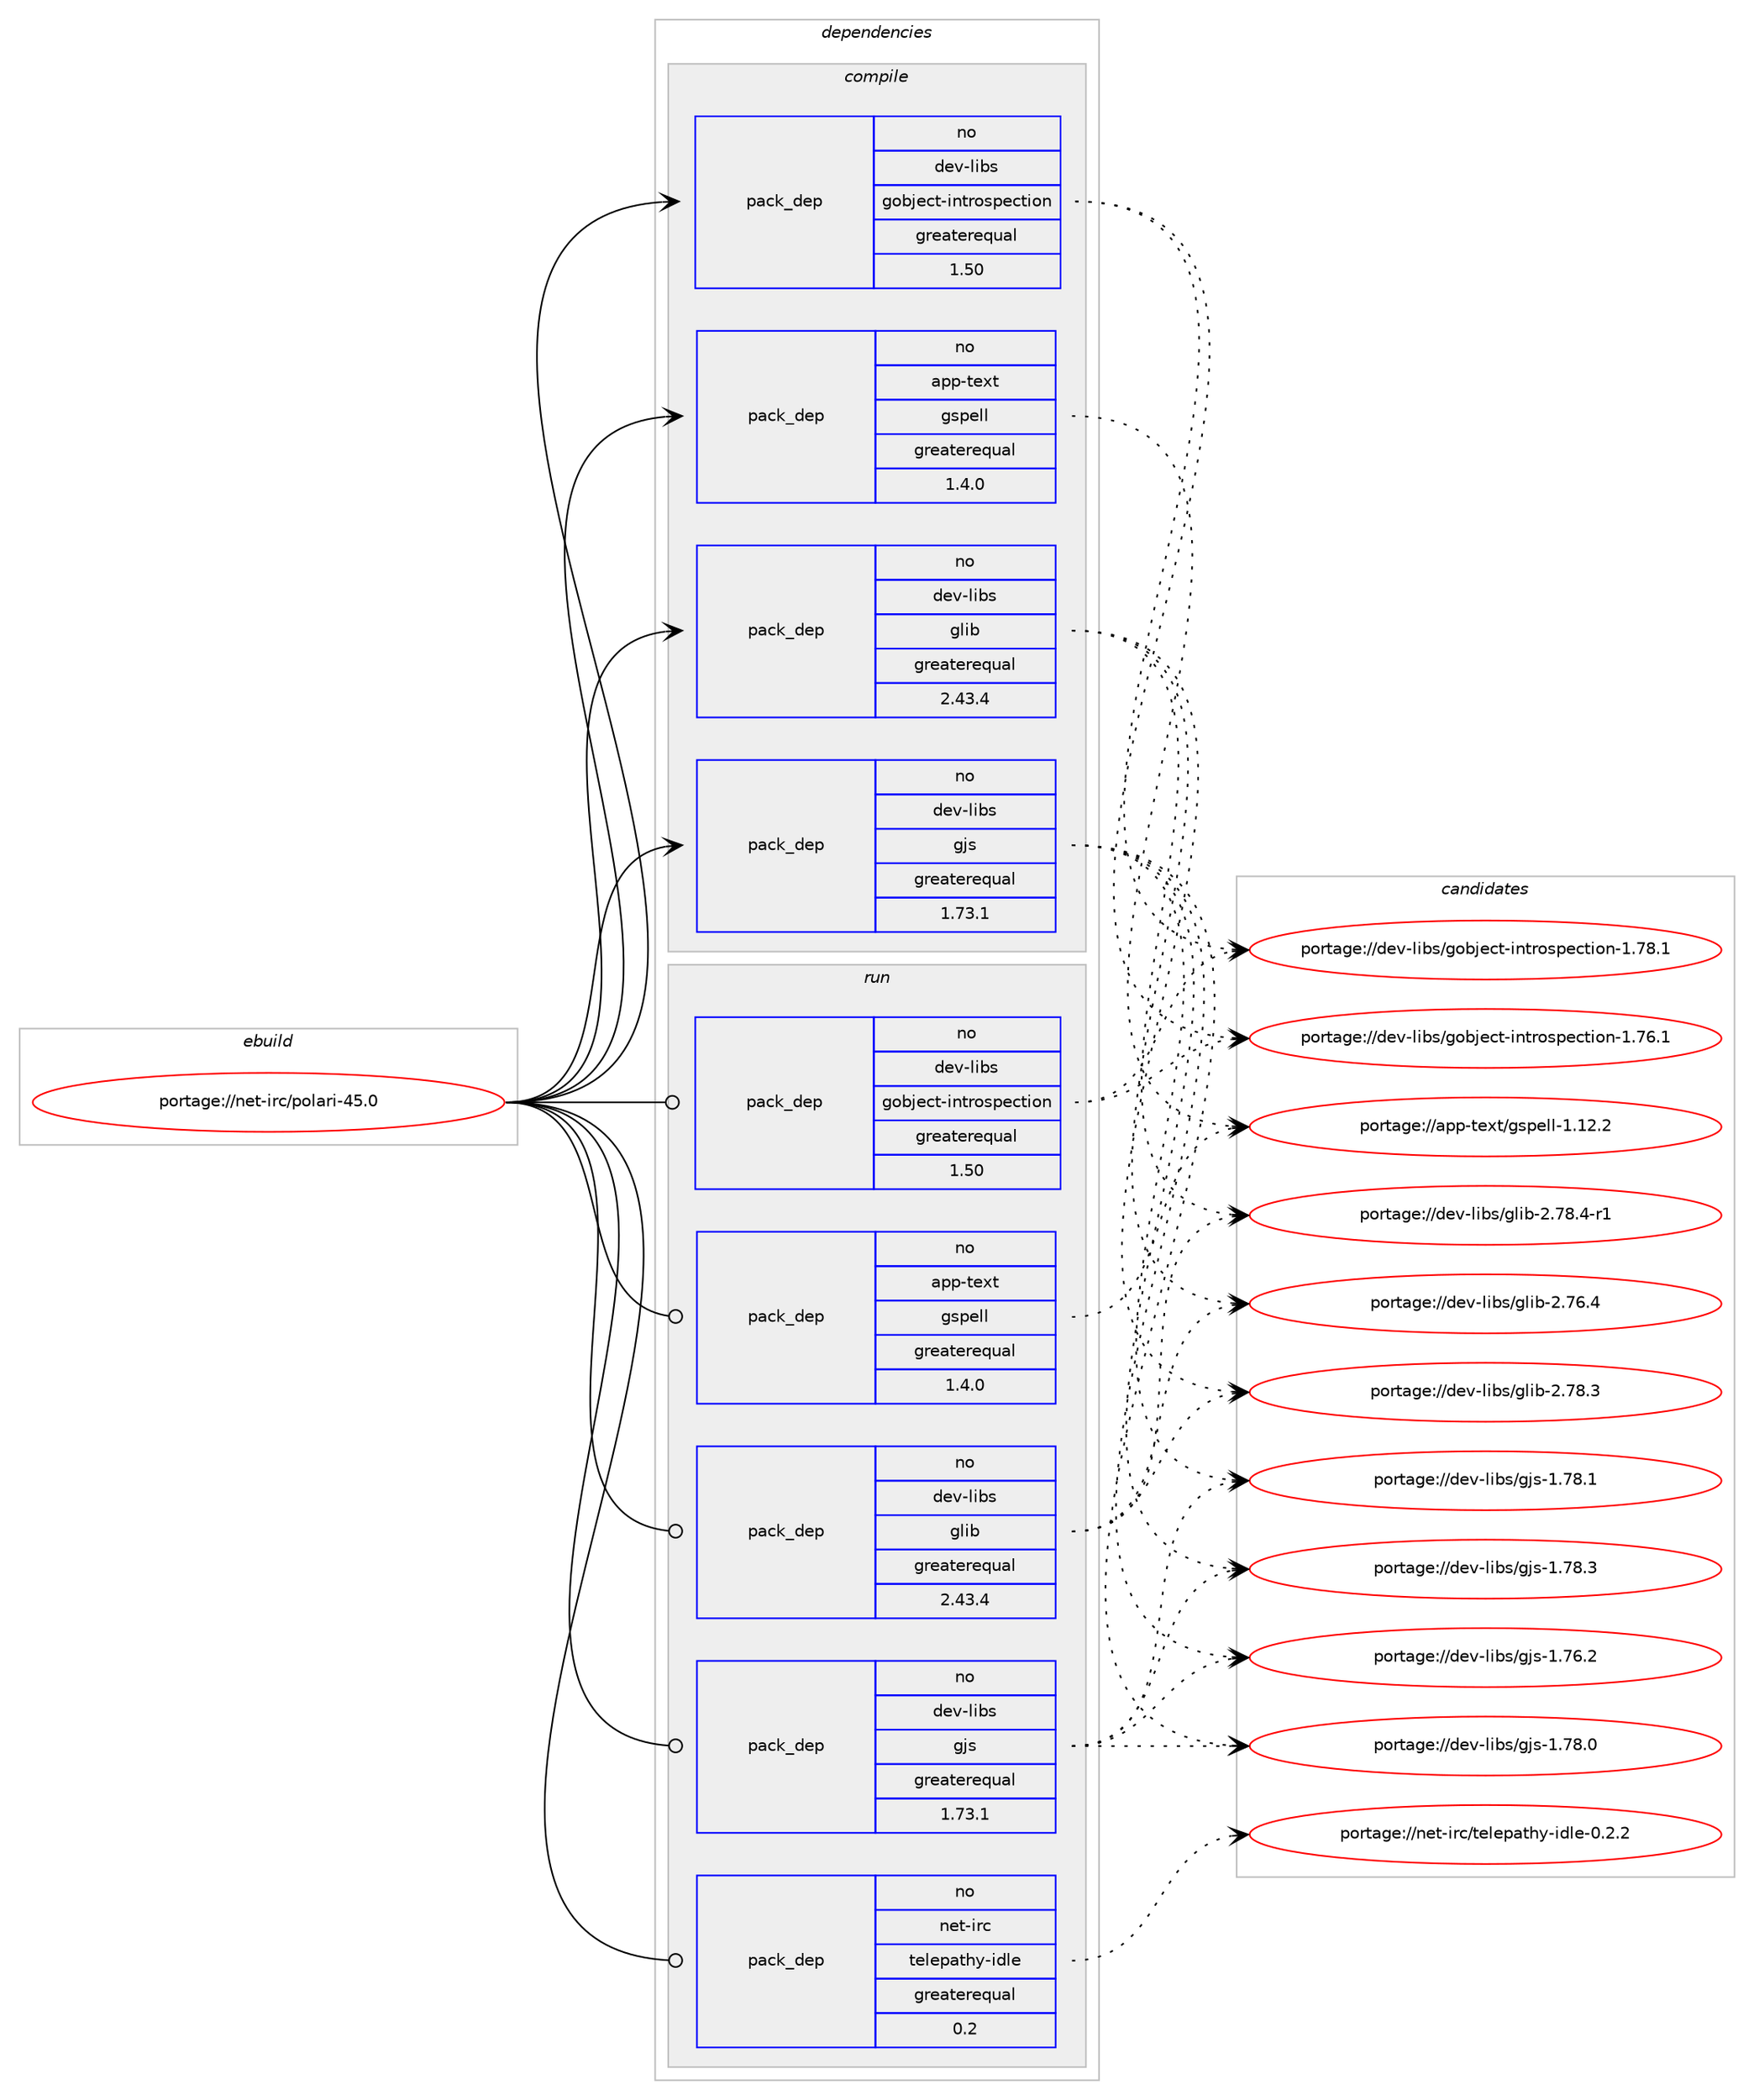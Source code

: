 digraph prolog {

# *************
# Graph options
# *************

newrank=true;
concentrate=true;
compound=true;
graph [rankdir=LR,fontname=Helvetica,fontsize=10,ranksep=1.5];#, ranksep=2.5, nodesep=0.2];
edge  [arrowhead=vee];
node  [fontname=Helvetica,fontsize=10];

# **********
# The ebuild
# **********

subgraph cluster_leftcol {
color=gray;
rank=same;
label=<<i>ebuild</i>>;
id [label="portage://net-irc/polari-45.0", color=red, width=4, href="../net-irc/polari-45.0.svg"];
}

# ****************
# The dependencies
# ****************

subgraph cluster_midcol {
color=gray;
label=<<i>dependencies</i>>;
subgraph cluster_compile {
fillcolor="#eeeeee";
style=filled;
label=<<i>compile</i>>;
# *** BEGIN UNKNOWN DEPENDENCY TYPE (TODO) ***
# id -> package_dependency(portage://net-irc/polari-45.0,install,no,app-crypt,libsecret,none,[,,],[],[use(enable(introspection),none)])
# *** END UNKNOWN DEPENDENCY TYPE (TODO) ***

subgraph pack1265 {
dependency4086 [label=<<TABLE BORDER="0" CELLBORDER="1" CELLSPACING="0" CELLPADDING="4" WIDTH="220"><TR><TD ROWSPAN="6" CELLPADDING="30">pack_dep</TD></TR><TR><TD WIDTH="110">no</TD></TR><TR><TD>app-text</TD></TR><TR><TD>gspell</TD></TR><TR><TD>greaterequal</TD></TR><TR><TD>1.4.0</TD></TR></TABLE>>, shape=none, color=blue];
}
id:e -> dependency4086:w [weight=20,style="solid",arrowhead="vee"];
subgraph pack1266 {
dependency4087 [label=<<TABLE BORDER="0" CELLBORDER="1" CELLSPACING="0" CELLPADDING="4" WIDTH="220"><TR><TD ROWSPAN="6" CELLPADDING="30">pack_dep</TD></TR><TR><TD WIDTH="110">no</TD></TR><TR><TD>dev-libs</TD></TR><TR><TD>gjs</TD></TR><TR><TD>greaterequal</TD></TR><TR><TD>1.73.1</TD></TR></TABLE>>, shape=none, color=blue];
}
id:e -> dependency4087:w [weight=20,style="solid",arrowhead="vee"];
subgraph pack1267 {
dependency4088 [label=<<TABLE BORDER="0" CELLBORDER="1" CELLSPACING="0" CELLPADDING="4" WIDTH="220"><TR><TD ROWSPAN="6" CELLPADDING="30">pack_dep</TD></TR><TR><TD WIDTH="110">no</TD></TR><TR><TD>dev-libs</TD></TR><TR><TD>glib</TD></TR><TR><TD>greaterequal</TD></TR><TR><TD>2.43.4</TD></TR></TABLE>>, shape=none, color=blue];
}
id:e -> dependency4088:w [weight=20,style="solid",arrowhead="vee"];
subgraph pack1268 {
dependency4089 [label=<<TABLE BORDER="0" CELLBORDER="1" CELLSPACING="0" CELLPADDING="4" WIDTH="220"><TR><TD ROWSPAN="6" CELLPADDING="30">pack_dep</TD></TR><TR><TD WIDTH="110">no</TD></TR><TR><TD>dev-libs</TD></TR><TR><TD>gobject-introspection</TD></TR><TR><TD>greaterequal</TD></TR><TR><TD>1.50</TD></TR></TABLE>>, shape=none, color=blue];
}
id:e -> dependency4089:w [weight=20,style="solid",arrowhead="vee"];
# *** BEGIN UNKNOWN DEPENDENCY TYPE (TODO) ***
# id -> package_dependency(portage://net-irc/polari-45.0,install,no,net-im,telepathy-logger,none,[,,],[],[use(enable(introspection),none)])
# *** END UNKNOWN DEPENDENCY TYPE (TODO) ***

# *** BEGIN UNKNOWN DEPENDENCY TYPE (TODO) ***
# id -> package_dependency(portage://net-irc/polari-45.0,install,no,net-libs,libsoup,none,[,,],[slot(3.0)],[use(enable(introspection),none)])
# *** END UNKNOWN DEPENDENCY TYPE (TODO) ***

# *** BEGIN UNKNOWN DEPENDENCY TYPE (TODO) ***
# id -> package_dependency(portage://net-irc/polari-45.0,install,no,net-libs,telepathy-glib,none,[,,],[],[use(enable(introspection),none)])
# *** END UNKNOWN DEPENDENCY TYPE (TODO) ***

# *** BEGIN UNKNOWN DEPENDENCY TYPE (TODO) ***
# id -> package_dependency(portage://net-irc/polari-45.0,install,no,x11-libs,gdk-pixbuf,none,[,,],[slot(2)],[use(enable(introspection),none)])
# *** END UNKNOWN DEPENDENCY TYPE (TODO) ***

# *** BEGIN UNKNOWN DEPENDENCY TYPE (TODO) ***
# id -> package_dependency(portage://net-irc/polari-45.0,install,no,x11-libs,pango,none,[,,],[],[use(enable(introspection),none)])
# *** END UNKNOWN DEPENDENCY TYPE (TODO) ***

}
subgraph cluster_compileandrun {
fillcolor="#eeeeee";
style=filled;
label=<<i>compile and run</i>>;
}
subgraph cluster_run {
fillcolor="#eeeeee";
style=filled;
label=<<i>run</i>>;
# *** BEGIN UNKNOWN DEPENDENCY TYPE (TODO) ***
# id -> package_dependency(portage://net-irc/polari-45.0,run,no,app-crypt,libsecret,none,[,,],[],[use(enable(introspection),none)])
# *** END UNKNOWN DEPENDENCY TYPE (TODO) ***

subgraph pack1269 {
dependency4090 [label=<<TABLE BORDER="0" CELLBORDER="1" CELLSPACING="0" CELLPADDING="4" WIDTH="220"><TR><TD ROWSPAN="6" CELLPADDING="30">pack_dep</TD></TR><TR><TD WIDTH="110">no</TD></TR><TR><TD>app-text</TD></TR><TR><TD>gspell</TD></TR><TR><TD>greaterequal</TD></TR><TR><TD>1.4.0</TD></TR></TABLE>>, shape=none, color=blue];
}
id:e -> dependency4090:w [weight=20,style="solid",arrowhead="odot"];
subgraph pack1270 {
dependency4091 [label=<<TABLE BORDER="0" CELLBORDER="1" CELLSPACING="0" CELLPADDING="4" WIDTH="220"><TR><TD ROWSPAN="6" CELLPADDING="30">pack_dep</TD></TR><TR><TD WIDTH="110">no</TD></TR><TR><TD>dev-libs</TD></TR><TR><TD>gjs</TD></TR><TR><TD>greaterequal</TD></TR><TR><TD>1.73.1</TD></TR></TABLE>>, shape=none, color=blue];
}
id:e -> dependency4091:w [weight=20,style="solid",arrowhead="odot"];
subgraph pack1271 {
dependency4092 [label=<<TABLE BORDER="0" CELLBORDER="1" CELLSPACING="0" CELLPADDING="4" WIDTH="220"><TR><TD ROWSPAN="6" CELLPADDING="30">pack_dep</TD></TR><TR><TD WIDTH="110">no</TD></TR><TR><TD>dev-libs</TD></TR><TR><TD>glib</TD></TR><TR><TD>greaterequal</TD></TR><TR><TD>2.43.4</TD></TR></TABLE>>, shape=none, color=blue];
}
id:e -> dependency4092:w [weight=20,style="solid",arrowhead="odot"];
subgraph pack1272 {
dependency4093 [label=<<TABLE BORDER="0" CELLBORDER="1" CELLSPACING="0" CELLPADDING="4" WIDTH="220"><TR><TD ROWSPAN="6" CELLPADDING="30">pack_dep</TD></TR><TR><TD WIDTH="110">no</TD></TR><TR><TD>dev-libs</TD></TR><TR><TD>gobject-introspection</TD></TR><TR><TD>greaterequal</TD></TR><TR><TD>1.50</TD></TR></TABLE>>, shape=none, color=blue];
}
id:e -> dependency4093:w [weight=20,style="solid",arrowhead="odot"];
# *** BEGIN UNKNOWN DEPENDENCY TYPE (TODO) ***
# id -> package_dependency(portage://net-irc/polari-45.0,run,no,net-im,telepathy-logger,none,[,,],[],[use(enable(introspection),none)])
# *** END UNKNOWN DEPENDENCY TYPE (TODO) ***

subgraph pack1273 {
dependency4094 [label=<<TABLE BORDER="0" CELLBORDER="1" CELLSPACING="0" CELLPADDING="4" WIDTH="220"><TR><TD ROWSPAN="6" CELLPADDING="30">pack_dep</TD></TR><TR><TD WIDTH="110">no</TD></TR><TR><TD>net-irc</TD></TR><TR><TD>telepathy-idle</TD></TR><TR><TD>greaterequal</TD></TR><TR><TD>0.2</TD></TR></TABLE>>, shape=none, color=blue];
}
id:e -> dependency4094:w [weight=20,style="solid",arrowhead="odot"];
# *** BEGIN UNKNOWN DEPENDENCY TYPE (TODO) ***
# id -> package_dependency(portage://net-irc/polari-45.0,run,no,net-libs,libsoup,none,[,,],[slot(3.0)],[use(enable(introspection),none)])
# *** END UNKNOWN DEPENDENCY TYPE (TODO) ***

# *** BEGIN UNKNOWN DEPENDENCY TYPE (TODO) ***
# id -> package_dependency(portage://net-irc/polari-45.0,run,no,net-libs,telepathy-glib,none,[,,],[],[use(enable(introspection),none)])
# *** END UNKNOWN DEPENDENCY TYPE (TODO) ***

# *** BEGIN UNKNOWN DEPENDENCY TYPE (TODO) ***
# id -> package_dependency(portage://net-irc/polari-45.0,run,no,x11-libs,gdk-pixbuf,none,[,,],[slot(2)],[use(enable(introspection),none)])
# *** END UNKNOWN DEPENDENCY TYPE (TODO) ***

# *** BEGIN UNKNOWN DEPENDENCY TYPE (TODO) ***
# id -> package_dependency(portage://net-irc/polari-45.0,run,no,x11-libs,pango,none,[,,],[],[use(enable(introspection),none)])
# *** END UNKNOWN DEPENDENCY TYPE (TODO) ***

}
}

# **************
# The candidates
# **************

subgraph cluster_choices {
rank=same;
color=gray;
label=<<i>candidates</i>>;

subgraph choice1265 {
color=black;
nodesep=1;
choice97112112451161011201164710311511210110810845494649504650 [label="portage://app-text/gspell-1.12.2", color=red, width=4,href="../app-text/gspell-1.12.2.svg"];
dependency4086:e -> choice97112112451161011201164710311511210110810845494649504650:w [style=dotted,weight="100"];
}
subgraph choice1266 {
color=black;
nodesep=1;
choice10010111845108105981154710310611545494655544650 [label="portage://dev-libs/gjs-1.76.2", color=red, width=4,href="../dev-libs/gjs-1.76.2.svg"];
choice10010111845108105981154710310611545494655564648 [label="portage://dev-libs/gjs-1.78.0", color=red, width=4,href="../dev-libs/gjs-1.78.0.svg"];
choice10010111845108105981154710310611545494655564649 [label="portage://dev-libs/gjs-1.78.1", color=red, width=4,href="../dev-libs/gjs-1.78.1.svg"];
choice10010111845108105981154710310611545494655564651 [label="portage://dev-libs/gjs-1.78.3", color=red, width=4,href="../dev-libs/gjs-1.78.3.svg"];
dependency4087:e -> choice10010111845108105981154710310611545494655544650:w [style=dotted,weight="100"];
dependency4087:e -> choice10010111845108105981154710310611545494655564648:w [style=dotted,weight="100"];
dependency4087:e -> choice10010111845108105981154710310611545494655564649:w [style=dotted,weight="100"];
dependency4087:e -> choice10010111845108105981154710310611545494655564651:w [style=dotted,weight="100"];
}
subgraph choice1267 {
color=black;
nodesep=1;
choice1001011184510810598115471031081059845504655544652 [label="portage://dev-libs/glib-2.76.4", color=red, width=4,href="../dev-libs/glib-2.76.4.svg"];
choice1001011184510810598115471031081059845504655564651 [label="portage://dev-libs/glib-2.78.3", color=red, width=4,href="../dev-libs/glib-2.78.3.svg"];
choice10010111845108105981154710310810598455046555646524511449 [label="portage://dev-libs/glib-2.78.4-r1", color=red, width=4,href="../dev-libs/glib-2.78.4-r1.svg"];
dependency4088:e -> choice1001011184510810598115471031081059845504655544652:w [style=dotted,weight="100"];
dependency4088:e -> choice1001011184510810598115471031081059845504655564651:w [style=dotted,weight="100"];
dependency4088:e -> choice10010111845108105981154710310810598455046555646524511449:w [style=dotted,weight="100"];
}
subgraph choice1268 {
color=black;
nodesep=1;
choice1001011184510810598115471031119810610199116451051101161141111151121019911610511111045494655544649 [label="portage://dev-libs/gobject-introspection-1.76.1", color=red, width=4,href="../dev-libs/gobject-introspection-1.76.1.svg"];
choice1001011184510810598115471031119810610199116451051101161141111151121019911610511111045494655564649 [label="portage://dev-libs/gobject-introspection-1.78.1", color=red, width=4,href="../dev-libs/gobject-introspection-1.78.1.svg"];
dependency4089:e -> choice1001011184510810598115471031119810610199116451051101161141111151121019911610511111045494655544649:w [style=dotted,weight="100"];
dependency4089:e -> choice1001011184510810598115471031119810610199116451051101161141111151121019911610511111045494655564649:w [style=dotted,weight="100"];
}
subgraph choice1269 {
color=black;
nodesep=1;
choice97112112451161011201164710311511210110810845494649504650 [label="portage://app-text/gspell-1.12.2", color=red, width=4,href="../app-text/gspell-1.12.2.svg"];
dependency4090:e -> choice97112112451161011201164710311511210110810845494649504650:w [style=dotted,weight="100"];
}
subgraph choice1270 {
color=black;
nodesep=1;
choice10010111845108105981154710310611545494655544650 [label="portage://dev-libs/gjs-1.76.2", color=red, width=4,href="../dev-libs/gjs-1.76.2.svg"];
choice10010111845108105981154710310611545494655564648 [label="portage://dev-libs/gjs-1.78.0", color=red, width=4,href="../dev-libs/gjs-1.78.0.svg"];
choice10010111845108105981154710310611545494655564649 [label="portage://dev-libs/gjs-1.78.1", color=red, width=4,href="../dev-libs/gjs-1.78.1.svg"];
choice10010111845108105981154710310611545494655564651 [label="portage://dev-libs/gjs-1.78.3", color=red, width=4,href="../dev-libs/gjs-1.78.3.svg"];
dependency4091:e -> choice10010111845108105981154710310611545494655544650:w [style=dotted,weight="100"];
dependency4091:e -> choice10010111845108105981154710310611545494655564648:w [style=dotted,weight="100"];
dependency4091:e -> choice10010111845108105981154710310611545494655564649:w [style=dotted,weight="100"];
dependency4091:e -> choice10010111845108105981154710310611545494655564651:w [style=dotted,weight="100"];
}
subgraph choice1271 {
color=black;
nodesep=1;
choice1001011184510810598115471031081059845504655544652 [label="portage://dev-libs/glib-2.76.4", color=red, width=4,href="../dev-libs/glib-2.76.4.svg"];
choice1001011184510810598115471031081059845504655564651 [label="portage://dev-libs/glib-2.78.3", color=red, width=4,href="../dev-libs/glib-2.78.3.svg"];
choice10010111845108105981154710310810598455046555646524511449 [label="portage://dev-libs/glib-2.78.4-r1", color=red, width=4,href="../dev-libs/glib-2.78.4-r1.svg"];
dependency4092:e -> choice1001011184510810598115471031081059845504655544652:w [style=dotted,weight="100"];
dependency4092:e -> choice1001011184510810598115471031081059845504655564651:w [style=dotted,weight="100"];
dependency4092:e -> choice10010111845108105981154710310810598455046555646524511449:w [style=dotted,weight="100"];
}
subgraph choice1272 {
color=black;
nodesep=1;
choice1001011184510810598115471031119810610199116451051101161141111151121019911610511111045494655544649 [label="portage://dev-libs/gobject-introspection-1.76.1", color=red, width=4,href="../dev-libs/gobject-introspection-1.76.1.svg"];
choice1001011184510810598115471031119810610199116451051101161141111151121019911610511111045494655564649 [label="portage://dev-libs/gobject-introspection-1.78.1", color=red, width=4,href="../dev-libs/gobject-introspection-1.78.1.svg"];
dependency4093:e -> choice1001011184510810598115471031119810610199116451051101161141111151121019911610511111045494655544649:w [style=dotted,weight="100"];
dependency4093:e -> choice1001011184510810598115471031119810610199116451051101161141111151121019911610511111045494655564649:w [style=dotted,weight="100"];
}
subgraph choice1273 {
color=black;
nodesep=1;
choice1101011164510511499471161011081011129711610412145105100108101454846504650 [label="portage://net-irc/telepathy-idle-0.2.2", color=red, width=4,href="../net-irc/telepathy-idle-0.2.2.svg"];
dependency4094:e -> choice1101011164510511499471161011081011129711610412145105100108101454846504650:w [style=dotted,weight="100"];
}
}

}
